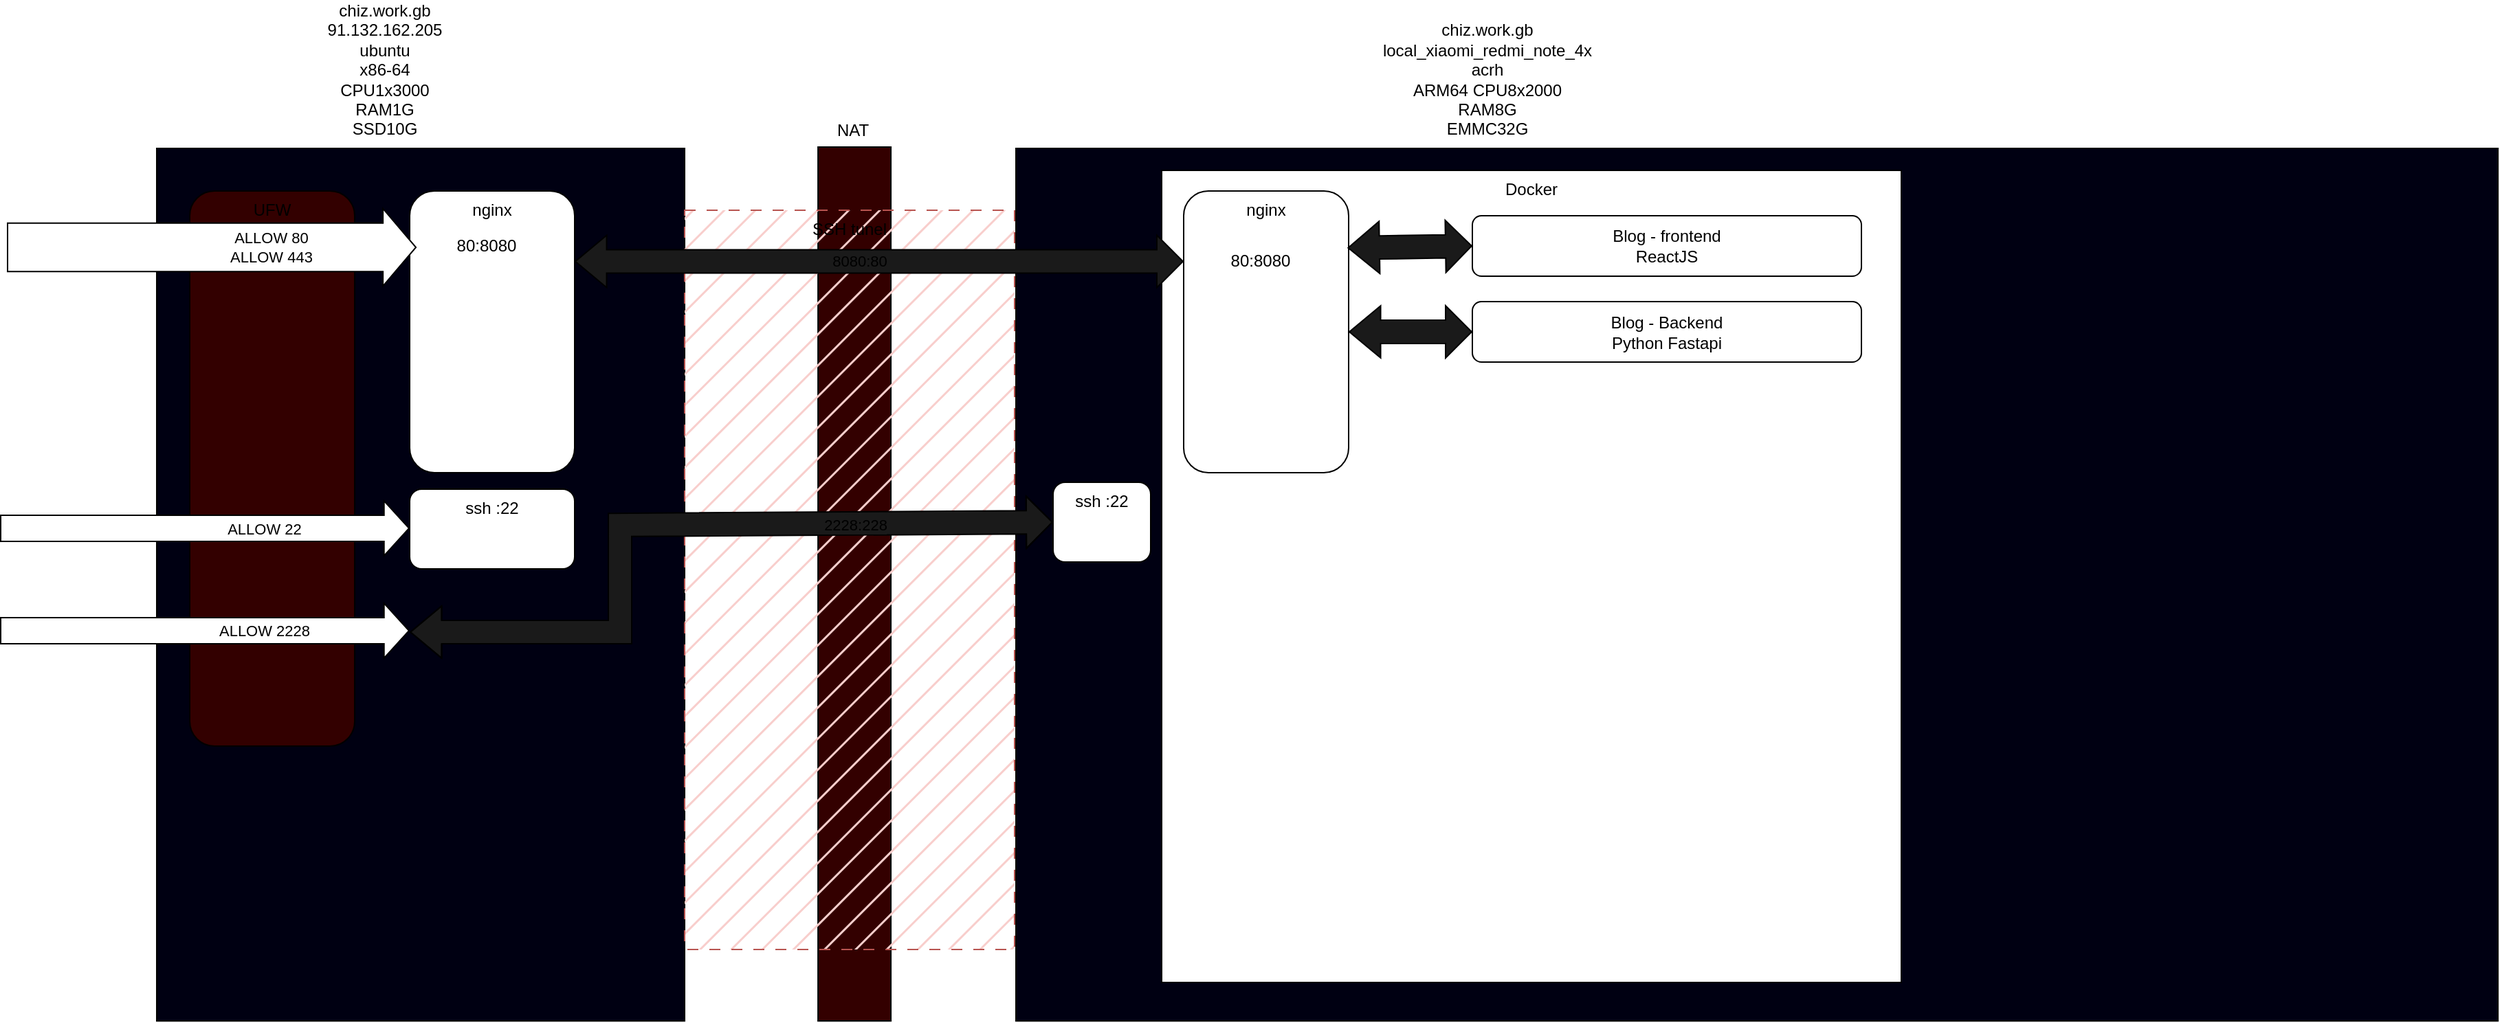 <mxfile version="28.0.6">
  <diagram name="Страница — 1" id="0doeVLPqzxBE9P1mDZXY">
    <mxGraphModel dx="2393" dy="1667" grid="0" gridSize="10" guides="1" tooltips="1" connect="1" arrows="1" fold="1" page="0" pageScale="1" pageWidth="827" pageHeight="1169" math="0" shadow="0">
      <root>
        <mxCell id="0" />
        <mxCell id="1" parent="0" />
        <mxCell id="dnBb-gwz9Va0hkSW5mzZ-50" value="" style="rounded=0;whiteSpace=wrap;html=1;fillColor=#000012;" parent="1" vertex="1">
          <mxGeometry x="411" y="-11" width="1078" height="635" as="geometry" />
        </mxCell>
        <mxCell id="dnBb-gwz9Va0hkSW5mzZ-49" value="" style="rounded=0;whiteSpace=wrap;html=1;fillColor=#000012;" parent="1" vertex="1">
          <mxGeometry x="-214" y="-11" width="384" height="635" as="geometry" />
        </mxCell>
        <mxCell id="dnBb-gwz9Va0hkSW5mzZ-29" value="" style="rounded=0;whiteSpace=wrap;html=1;fillColor=#330000;" parent="1" vertex="1">
          <mxGeometry x="267.04" y="-12" width="53" height="636" as="geometry" />
        </mxCell>
        <mxCell id="dnBb-gwz9Va0hkSW5mzZ-14" value="nginx" style="rounded=1;whiteSpace=wrap;html=1;verticalAlign=top;" parent="1" vertex="1">
          <mxGeometry x="-30" y="20" width="120" height="205" as="geometry" />
        </mxCell>
        <mxCell id="dnBb-gwz9Va0hkSW5mzZ-17" value="UFW" style="rounded=1;whiteSpace=wrap;html=1;verticalAlign=top;labelBackgroundColor=#330000;fillColor=#330000;" parent="1" vertex="1">
          <mxGeometry x="-190" y="20" width="120" height="404" as="geometry" />
        </mxCell>
        <mxCell id="dnBb-gwz9Va0hkSW5mzZ-20" value="" style="shape=flexArrow;endArrow=classic;html=1;rounded=0;entryX=0.042;entryY=0.2;entryDx=0;entryDy=0;entryPerimeter=0;width=35.294;endSize=7.659;fillColor=default;" parent="1" target="dnBb-gwz9Va0hkSW5mzZ-14" edge="1">
          <mxGeometry width="50" height="50" relative="1" as="geometry">
            <mxPoint x="-323" y="61" as="sourcePoint" />
            <mxPoint x="-35" y="74.25" as="targetPoint" />
          </mxGeometry>
        </mxCell>
        <mxCell id="dnBb-gwz9Va0hkSW5mzZ-21" value="ALLOW 80&lt;div&gt;ALLOW 443&lt;/div&gt;" style="edgeLabel;html=1;align=center;verticalAlign=middle;resizable=0;points=[];" parent="dnBb-gwz9Va0hkSW5mzZ-20" vertex="1" connectable="0">
          <mxGeometry x="-0.896" y="1" relative="1" as="geometry">
            <mxPoint x="176" y="1" as="offset" />
          </mxGeometry>
        </mxCell>
        <mxCell id="dnBb-gwz9Va0hkSW5mzZ-25" value="80:8080" style="text;html=1;align=center;verticalAlign=middle;whiteSpace=wrap;rounded=0;" parent="1" vertex="1">
          <mxGeometry x="-4" y="45" width="60" height="30" as="geometry" />
        </mxCell>
        <mxCell id="dnBb-gwz9Va0hkSW5mzZ-38" value="NAT" style="text;html=1;align=center;verticalAlign=middle;resizable=0;points=[];autosize=1;strokeColor=none;fillColor=none;" parent="1" vertex="1">
          <mxGeometry x="271" y="-37" width="41" height="26" as="geometry" />
        </mxCell>
        <mxCell id="dnBb-gwz9Va0hkSW5mzZ-39" value="ssh :22" style="rounded=1;whiteSpace=wrap;html=1;verticalAlign=top;" parent="1" vertex="1">
          <mxGeometry x="-30" y="237" width="120" height="58" as="geometry" />
        </mxCell>
        <mxCell id="dnBb-gwz9Va0hkSW5mzZ-40" value="" style="shape=flexArrow;endArrow=classic;html=1;rounded=0;entryX=0.042;entryY=0.2;entryDx=0;entryDy=0;entryPerimeter=0;width=18.947;endSize=5.716;fillColor=default;" parent="1" edge="1">
          <mxGeometry width="50" height="50" relative="1" as="geometry">
            <mxPoint x="-328" y="265.47" as="sourcePoint" />
            <mxPoint x="-30" y="265.47" as="targetPoint" />
          </mxGeometry>
        </mxCell>
        <mxCell id="dnBb-gwz9Va0hkSW5mzZ-41" value="ALLOW 22" style="edgeLabel;html=1;align=center;verticalAlign=middle;resizable=0;points=[];" parent="dnBb-gwz9Va0hkSW5mzZ-40" vertex="1" connectable="0">
          <mxGeometry x="-0.896" y="1" relative="1" as="geometry">
            <mxPoint x="176" y="1" as="offset" />
          </mxGeometry>
        </mxCell>
        <mxCell id="dnBb-gwz9Va0hkSW5mzZ-44" value="" style="shape=flexArrow;endArrow=classic;html=1;rounded=0;entryX=0.042;entryY=0.2;entryDx=0;entryDy=0;entryPerimeter=0;width=18.947;endSize=5.716;fillColor=default;" parent="1" edge="1">
          <mxGeometry width="50" height="50" relative="1" as="geometry">
            <mxPoint x="-328" y="340" as="sourcePoint" />
            <mxPoint x="-30" y="340" as="targetPoint" />
          </mxGeometry>
        </mxCell>
        <mxCell id="dnBb-gwz9Va0hkSW5mzZ-45" value="ALLOW 2228" style="edgeLabel;html=1;align=center;verticalAlign=middle;resizable=0;points=[];" parent="dnBb-gwz9Va0hkSW5mzZ-44" vertex="1" connectable="0">
          <mxGeometry x="-0.896" y="1" relative="1" as="geometry">
            <mxPoint x="176" y="1" as="offset" />
          </mxGeometry>
        </mxCell>
        <mxCell id="dnBb-gwz9Va0hkSW5mzZ-55" value="ssh :22" style="rounded=1;whiteSpace=wrap;html=1;verticalAlign=top;" parent="1" vertex="1">
          <mxGeometry x="438" y="232" width="71" height="58" as="geometry" />
        </mxCell>
        <mxCell id="dnBb-gwz9Va0hkSW5mzZ-61" value="SSH tunel" style="rounded=0;whiteSpace=wrap;html=1;dashed=1;dashPattern=8 8;verticalAlign=top;fillStyle=hatch;fillColor=#f8cecc;strokeColor=#b85450;" parent="1" vertex="1">
          <mxGeometry x="170" y="34" width="240" height="538" as="geometry" />
        </mxCell>
        <mxCell id="dnBb-gwz9Va0hkSW5mzZ-46" value="2228:228" style="shape=flexArrow;endArrow=classic;html=1;rounded=0;width=16.97;endSize=7.255;labelBackgroundColor=#1A1A1A;fillColor=#1A1A1A;startArrow=block;exitX=0;exitY=0.5;exitDx=0;exitDy=0;" parent="1" source="dnBb-gwz9Va0hkSW5mzZ-55" edge="1">
          <mxGeometry x="-0.472" y="1" width="50" height="50" relative="1" as="geometry">
            <mxPoint x="893" y="91" as="sourcePoint" />
            <mxPoint x="-30" y="341" as="targetPoint" />
            <Array as="points">
              <mxPoint x="123" y="263" />
              <mxPoint x="123" y="341" />
            </Array>
            <mxPoint as="offset" />
          </mxGeometry>
        </mxCell>
        <mxCell id="dnBb-gwz9Va0hkSW5mzZ-64" value="Docker" style="rounded=0;whiteSpace=wrap;html=1;verticalAlign=top;" parent="1" vertex="1">
          <mxGeometry x="517" y="5" width="538" height="591" as="geometry" />
        </mxCell>
        <mxCell id="dnBb-gwz9Va0hkSW5mzZ-66" value="&lt;div&gt;chiz.work.gb&lt;/div&gt;&lt;div&gt;local_xiaomi_redmi_note_4x&lt;/div&gt;&lt;div&gt;acrh&lt;/div&gt;ARM64 CPU8х2000&lt;div&gt;RAM8G&lt;/div&gt;&lt;div&gt;EMMC32G&lt;/div&gt;" style="text;html=1;align=center;verticalAlign=middle;whiteSpace=wrap;rounded=0;" parent="1" vertex="1">
          <mxGeometry x="720" y="-85" width="68" height="48" as="geometry" />
        </mxCell>
        <mxCell id="dnBb-gwz9Va0hkSW5mzZ-67" value="&lt;div&gt;chiz.work.gb&lt;/div&gt;&lt;div&gt;91.132.162.205&lt;/div&gt;&lt;span data-huuid=&quot;14943986660118851594&quot;&gt;&lt;div&gt;&lt;span data-huuid=&quot;14943986660118851594&quot;&gt;ubuntu&lt;/span&gt;&lt;/div&gt;x86-64&lt;/span&gt;&lt;div&gt;CPU1x3000&lt;/div&gt;&lt;div&gt;RAM1G&lt;/div&gt;&lt;div&gt;SSD10G&lt;br&gt;&lt;div&gt;&lt;br&gt;&lt;/div&gt;&lt;/div&gt;" style="text;html=1;align=center;verticalAlign=middle;whiteSpace=wrap;rounded=0;" parent="1" vertex="1">
          <mxGeometry x="-78" y="-76" width="60" height="30" as="geometry" />
        </mxCell>
        <mxCell id="dnBb-gwz9Va0hkSW5mzZ-68" value="Blog - frontend&lt;div&gt;ReactJS&lt;/div&gt;" style="rounded=1;whiteSpace=wrap;html=1;" parent="1" vertex="1">
          <mxGeometry x="743" y="38" width="283" height="44" as="geometry" />
        </mxCell>
        <mxCell id="dnBb-gwz9Va0hkSW5mzZ-69" value="Blog - Backend&lt;div&gt;Python Fastapi&lt;/div&gt;" style="rounded=1;whiteSpace=wrap;html=1;" parent="1" vertex="1">
          <mxGeometry x="743" y="100.5" width="283" height="44" as="geometry" />
        </mxCell>
        <mxCell id="dnBb-gwz9Va0hkSW5mzZ-62" value="8080:80" style="shape=flexArrow;endArrow=classic;html=1;rounded=0;width=16.97;endSize=7.255;labelBackgroundColor=#1A1A1A;fillColor=#1A1A1A;startArrow=block;exitX=0;exitY=0.25;exitDx=0;exitDy=0;entryX=1;entryY=0.25;entryDx=0;entryDy=0;" parent="1" source="dnBb-gwz9Va0hkSW5mzZ-54" target="dnBb-gwz9Va0hkSW5mzZ-14" edge="1">
          <mxGeometry x="0.066" width="50" height="50" relative="1" as="geometry">
            <mxPoint x="666" y="-141" as="sourcePoint" />
            <mxPoint x="36" y="-66" as="targetPoint" />
            <Array as="points" />
            <mxPoint as="offset" />
          </mxGeometry>
        </mxCell>
        <mxCell id="dnBb-gwz9Va0hkSW5mzZ-54" value="nginx" style="rounded=1;whiteSpace=wrap;html=1;verticalAlign=top;" parent="1" vertex="1">
          <mxGeometry x="533" y="20" width="120" height="205" as="geometry" />
        </mxCell>
        <mxCell id="dnBb-gwz9Va0hkSW5mzZ-74" value="" style="shape=flexArrow;endArrow=classic;html=1;rounded=0;width=16.97;endSize=7.255;labelBackgroundColor=#1A1A1A;fillColor=#1A1A1A;startArrow=block;entryX=0.993;entryY=0.202;entryDx=0;entryDy=0;exitX=0;exitY=0.5;exitDx=0;exitDy=0;entryPerimeter=0;" parent="1" source="dnBb-gwz9Va0hkSW5mzZ-68" target="dnBb-gwz9Va0hkSW5mzZ-54" edge="1">
          <mxGeometry x="0.066" width="50" height="50" relative="1" as="geometry">
            <mxPoint x="926" y="75" as="sourcePoint" />
            <mxPoint x="653" y="75" as="targetPoint" />
            <Array as="points" />
            <mxPoint as="offset" />
          </mxGeometry>
        </mxCell>
        <mxCell id="dnBb-gwz9Va0hkSW5mzZ-75" value="" style="shape=flexArrow;endArrow=classic;html=1;rounded=0;width=16.97;endSize=7.255;labelBackgroundColor=#1A1A1A;fillColor=#1A1A1A;startArrow=block;entryX=1;entryY=0.5;entryDx=0;entryDy=0;exitX=0;exitY=0.5;exitDx=0;exitDy=0;" parent="1" source="dnBb-gwz9Va0hkSW5mzZ-69" target="dnBb-gwz9Va0hkSW5mzZ-54" edge="1">
          <mxGeometry x="0.066" width="50" height="50" relative="1" as="geometry">
            <mxPoint x="743" y="139" as="sourcePoint" />
            <mxPoint x="652" y="140" as="targetPoint" />
            <Array as="points" />
            <mxPoint as="offset" />
          </mxGeometry>
        </mxCell>
        <mxCell id="dnBb-gwz9Va0hkSW5mzZ-78" value="80:8080" style="text;html=1;align=center;verticalAlign=middle;whiteSpace=wrap;rounded=0;" parent="1" vertex="1">
          <mxGeometry x="559" y="56" width="60" height="30" as="geometry" />
        </mxCell>
      </root>
    </mxGraphModel>
  </diagram>
</mxfile>
